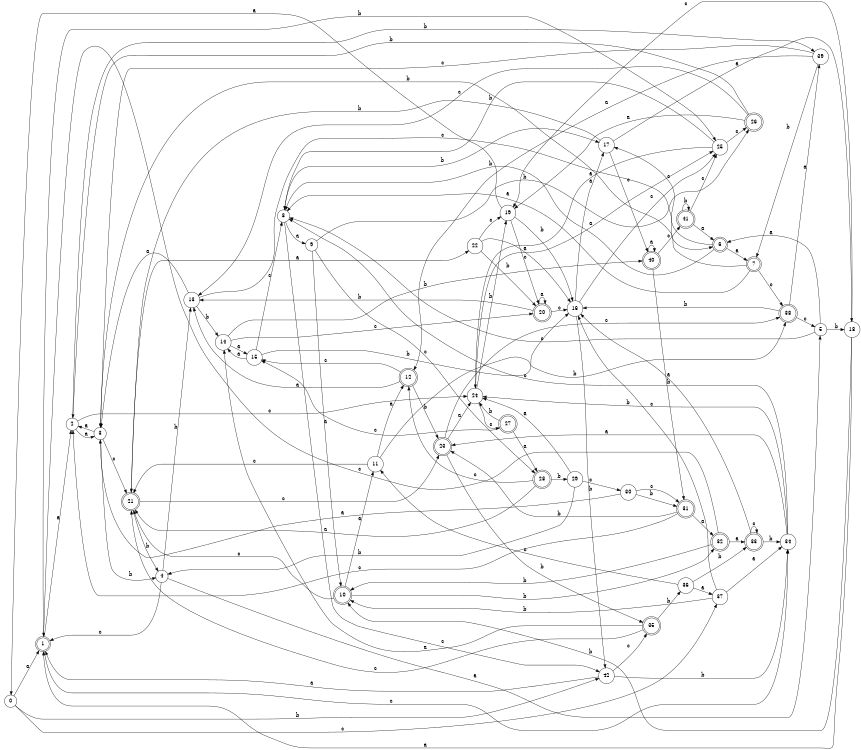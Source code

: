 digraph n35_3 {
__start0 [label="" shape="none"];

rankdir=LR;
size="8,5";

s0 [style="filled", color="black", fillcolor="white" shape="circle", label="0"];
s1 [style="rounded,filled", color="black", fillcolor="white" shape="doublecircle", label="1"];
s2 [style="filled", color="black", fillcolor="white" shape="circle", label="2"];
s3 [style="filled", color="black", fillcolor="white" shape="circle", label="3"];
s4 [style="filled", color="black", fillcolor="white" shape="circle", label="4"];
s5 [style="filled", color="black", fillcolor="white" shape="circle", label="5"];
s6 [style="rounded,filled", color="black", fillcolor="white" shape="doublecircle", label="6"];
s7 [style="rounded,filled", color="black", fillcolor="white" shape="doublecircle", label="7"];
s8 [style="filled", color="black", fillcolor="white" shape="circle", label="8"];
s9 [style="filled", color="black", fillcolor="white" shape="circle", label="9"];
s10 [style="rounded,filled", color="black", fillcolor="white" shape="doublecircle", label="10"];
s11 [style="filled", color="black", fillcolor="white" shape="circle", label="11"];
s12 [style="rounded,filled", color="black", fillcolor="white" shape="doublecircle", label="12"];
s13 [style="filled", color="black", fillcolor="white" shape="circle", label="13"];
s14 [style="filled", color="black", fillcolor="white" shape="circle", label="14"];
s15 [style="filled", color="black", fillcolor="white" shape="circle", label="15"];
s16 [style="filled", color="black", fillcolor="white" shape="circle", label="16"];
s17 [style="filled", color="black", fillcolor="white" shape="circle", label="17"];
s18 [style="filled", color="black", fillcolor="white" shape="circle", label="18"];
s19 [style="filled", color="black", fillcolor="white" shape="circle", label="19"];
s20 [style="rounded,filled", color="black", fillcolor="white" shape="doublecircle", label="20"];
s21 [style="rounded,filled", color="black", fillcolor="white" shape="doublecircle", label="21"];
s22 [style="filled", color="black", fillcolor="white" shape="circle", label="22"];
s23 [style="rounded,filled", color="black", fillcolor="white" shape="doublecircle", label="23"];
s24 [style="filled", color="black", fillcolor="white" shape="circle", label="24"];
s25 [style="filled", color="black", fillcolor="white" shape="circle", label="25"];
s26 [style="rounded,filled", color="black", fillcolor="white" shape="doublecircle", label="26"];
s27 [style="rounded,filled", color="black", fillcolor="white" shape="doublecircle", label="27"];
s28 [style="rounded,filled", color="black", fillcolor="white" shape="doublecircle", label="28"];
s29 [style="filled", color="black", fillcolor="white" shape="circle", label="29"];
s30 [style="filled", color="black", fillcolor="white" shape="circle", label="30"];
s31 [style="rounded,filled", color="black", fillcolor="white" shape="doublecircle", label="31"];
s32 [style="rounded,filled", color="black", fillcolor="white" shape="doublecircle", label="32"];
s33 [style="rounded,filled", color="black", fillcolor="white" shape="doublecircle", label="33"];
s34 [style="filled", color="black", fillcolor="white" shape="circle", label="34"];
s35 [style="rounded,filled", color="black", fillcolor="white" shape="doublecircle", label="35"];
s36 [style="filled", color="black", fillcolor="white" shape="circle", label="36"];
s37 [style="filled", color="black", fillcolor="white" shape="circle", label="37"];
s38 [style="rounded,filled", color="black", fillcolor="white" shape="doublecircle", label="38"];
s39 [style="filled", color="black", fillcolor="white" shape="circle", label="39"];
s40 [style="rounded,filled", color="black", fillcolor="white" shape="doublecircle", label="40"];
s41 [style="rounded,filled", color="black", fillcolor="white" shape="doublecircle", label="41"];
s42 [style="filled", color="black", fillcolor="white" shape="circle", label="42"];
s0 -> s1 [label="a"];
s0 -> s42 [label="b"];
s0 -> s37 [label="c"];
s1 -> s2 [label="a"];
s1 -> s25 [label="b"];
s1 -> s34 [label="c"];
s2 -> s3 [label="a"];
s2 -> s39 [label="b"];
s2 -> s24 [label="c"];
s3 -> s2 [label="a"];
s3 -> s4 [label="b"];
s3 -> s21 [label="c"];
s4 -> s5 [label="a"];
s4 -> s13 [label="b"];
s4 -> s1 [label="c"];
s5 -> s6 [label="a"];
s5 -> s18 [label="b"];
s5 -> s8 [label="c"];
s6 -> s7 [label="a"];
s6 -> s8 [label="b"];
s6 -> s17 [label="c"];
s7 -> s8 [label="a"];
s7 -> s3 [label="b"];
s7 -> s38 [label="c"];
s8 -> s9 [label="a"];
s8 -> s17 [label="b"];
s8 -> s42 [label="c"];
s9 -> s10 [label="a"];
s9 -> s26 [label="b"];
s9 -> s28 [label="c"];
s10 -> s11 [label="a"];
s10 -> s32 [label="b"];
s10 -> s21 [label="c"];
s11 -> s12 [label="a"];
s11 -> s38 [label="b"];
s11 -> s21 [label="c"];
s12 -> s13 [label="a"];
s12 -> s23 [label="b"];
s12 -> s15 [label="c"];
s13 -> s3 [label="a"];
s13 -> s14 [label="b"];
s13 -> s6 [label="c"];
s14 -> s15 [label="a"];
s14 -> s40 [label="b"];
s14 -> s20 [label="c"];
s15 -> s14 [label="a"];
s15 -> s16 [label="b"];
s15 -> s8 [label="c"];
s16 -> s17 [label="a"];
s16 -> s42 [label="b"];
s16 -> s25 [label="c"];
s17 -> s18 [label="a"];
s17 -> s21 [label="b"];
s17 -> s40 [label="c"];
s18 -> s1 [label="a"];
s18 -> s10 [label="b"];
s18 -> s19 [label="c"];
s19 -> s0 [label="a"];
s19 -> s16 [label="b"];
s19 -> s20 [label="c"];
s20 -> s20 [label="a"];
s20 -> s13 [label="b"];
s20 -> s16 [label="c"];
s21 -> s22 [label="a"];
s21 -> s4 [label="b"];
s21 -> s23 [label="c"];
s22 -> s16 [label="a"];
s22 -> s20 [label="b"];
s22 -> s19 [label="c"];
s23 -> s24 [label="a"];
s23 -> s35 [label="b"];
s23 -> s38 [label="c"];
s24 -> s25 [label="a"];
s24 -> s19 [label="b"];
s24 -> s27 [label="c"];
s25 -> s24 [label="a"];
s25 -> s8 [label="b"];
s25 -> s26 [label="c"];
s26 -> s19 [label="a"];
s26 -> s2 [label="b"];
s26 -> s13 [label="c"];
s27 -> s28 [label="a"];
s27 -> s24 [label="b"];
s27 -> s15 [label="c"];
s28 -> s21 [label="a"];
s28 -> s29 [label="b"];
s28 -> s12 [label="c"];
s29 -> s24 [label="a"];
s29 -> s4 [label="b"];
s29 -> s30 [label="c"];
s30 -> s3 [label="a"];
s30 -> s31 [label="b"];
s30 -> s31 [label="c"];
s31 -> s32 [label="a"];
s31 -> s23 [label="b"];
s31 -> s2 [label="c"];
s32 -> s33 [label="a"];
s32 -> s10 [label="b"];
s32 -> s1 [label="c"];
s33 -> s16 [label="a"];
s33 -> s34 [label="b"];
s33 -> s33 [label="c"];
s34 -> s23 [label="a"];
s34 -> s24 [label="b"];
s34 -> s8 [label="c"];
s35 -> s14 [label="a"];
s35 -> s36 [label="b"];
s35 -> s21 [label="c"];
s36 -> s37 [label="a"];
s36 -> s33 [label="b"];
s36 -> s11 [label="c"];
s37 -> s34 [label="a"];
s37 -> s10 [label="b"];
s37 -> s16 [label="c"];
s38 -> s39 [label="a"];
s38 -> s16 [label="b"];
s38 -> s5 [label="c"];
s39 -> s12 [label="a"];
s39 -> s7 [label="b"];
s39 -> s3 [label="c"];
s40 -> s40 [label="a"];
s40 -> s31 [label="b"];
s40 -> s41 [label="c"];
s41 -> s6 [label="a"];
s41 -> s41 [label="b"];
s41 -> s25 [label="c"];
s42 -> s1 [label="a"];
s42 -> s34 [label="b"];
s42 -> s35 [label="c"];

}